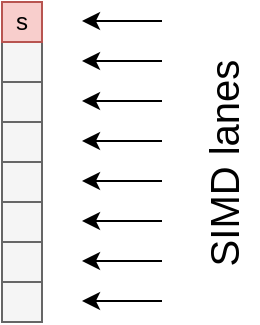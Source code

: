 <mxfile version="12.4.2" type="device" pages="1"><diagram id="3UnkxtOs3boBpicoZmpc" name="Page-1"><mxGraphModel dx="946" dy="680" grid="1" gridSize="10" guides="1" tooltips="1" connect="1" arrows="1" fold="1" page="1" pageScale="1" pageWidth="827" pageHeight="1169" math="0" shadow="0"><root><mxCell id="0"/><mxCell id="1" parent="0"/><mxCell id="WJ5h6knf_7WITAQ0zsnX-26" value="" style="rounded=0;whiteSpace=wrap;html=1;fillColor=#f5f5f5;strokeColor=#666666;fontColor=#333333;direction=south;flipV=1;flipH=1;" vertex="1" parent="1"><mxGeometry x="150" y="120" width="20" height="20" as="geometry"/></mxCell><mxCell id="WJ5h6knf_7WITAQ0zsnX-25" value="s" style="rounded=0;whiteSpace=wrap;html=1;fillColor=#f8cecc;strokeColor=#b85450;direction=south;flipV=1;flipH=1;" vertex="1" parent="1"><mxGeometry x="150" y="100" width="20" height="20" as="geometry"/></mxCell><mxCell id="WJ5h6knf_7WITAQ0zsnX-27" value="" style="rounded=0;whiteSpace=wrap;html=1;fillColor=#f5f5f5;strokeColor=#666666;fontColor=#333333;direction=south;flipV=1;flipH=1;" vertex="1" parent="1"><mxGeometry x="150" y="140" width="20" height="20" as="geometry"/></mxCell><mxCell id="WJ5h6knf_7WITAQ0zsnX-28" value="" style="rounded=0;whiteSpace=wrap;html=1;fillColor=#f5f5f5;strokeColor=#666666;fontColor=#333333;direction=south;flipV=1;flipH=1;" vertex="1" parent="1"><mxGeometry x="150" y="160" width="20" height="20" as="geometry"/></mxCell><mxCell id="WJ5h6knf_7WITAQ0zsnX-29" value="" style="rounded=0;whiteSpace=wrap;html=1;fillColor=#f5f5f5;strokeColor=#666666;fontColor=#333333;direction=south;flipV=1;flipH=1;" vertex="1" parent="1"><mxGeometry x="150" y="180" width="20" height="20" as="geometry"/></mxCell><mxCell id="WJ5h6knf_7WITAQ0zsnX-30" value="" style="rounded=0;whiteSpace=wrap;html=1;fillColor=#f5f5f5;strokeColor=#666666;fontColor=#333333;direction=south;flipV=1;flipH=1;" vertex="1" parent="1"><mxGeometry x="150" y="200" width="20" height="20" as="geometry"/></mxCell><mxCell id="WJ5h6knf_7WITAQ0zsnX-31" value="" style="rounded=0;whiteSpace=wrap;html=1;fillColor=#f5f5f5;strokeColor=#666666;fontColor=#333333;direction=south;flipV=1;flipH=1;" vertex="1" parent="1"><mxGeometry x="150" y="220" width="20" height="20" as="geometry"/></mxCell><mxCell id="WJ5h6knf_7WITAQ0zsnX-32" value="" style="rounded=0;whiteSpace=wrap;html=1;fillColor=#f5f5f5;strokeColor=#666666;fontColor=#333333;direction=south;flipV=1;flipH=1;" vertex="1" parent="1"><mxGeometry x="150" y="240" width="20" height="20" as="geometry"/></mxCell><mxCell id="WJ5h6knf_7WITAQ0zsnX-46" value="SIMD lanes" style="text;html=1;strokeColor=none;fillColor=none;align=center;verticalAlign=middle;whiteSpace=wrap;rounded=0;fontSize=20;direction=west;rotation=270;" vertex="1" parent="1"><mxGeometry x="200" y="163" width="120" height="35" as="geometry"/></mxCell><mxCell id="WJ5h6knf_7WITAQ0zsnX-47" value="" style="endArrow=classic;html=1;fontSize=20;" edge="1" parent="1"><mxGeometry width="50" height="50" relative="1" as="geometry"><mxPoint x="230" y="249.5" as="sourcePoint"/><mxPoint x="190" y="249.5" as="targetPoint"/></mxGeometry></mxCell><mxCell id="WJ5h6knf_7WITAQ0zsnX-48" value="" style="endArrow=classic;html=1;fontSize=20;" edge="1" parent="1"><mxGeometry width="50" height="50" relative="1" as="geometry"><mxPoint x="230" y="229.5" as="sourcePoint"/><mxPoint x="190" y="229.5" as="targetPoint"/></mxGeometry></mxCell><mxCell id="WJ5h6knf_7WITAQ0zsnX-49" value="" style="endArrow=classic;html=1;fontSize=20;" edge="1" parent="1"><mxGeometry width="50" height="50" relative="1" as="geometry"><mxPoint x="230" y="209.5" as="sourcePoint"/><mxPoint x="190" y="209.5" as="targetPoint"/></mxGeometry></mxCell><mxCell id="WJ5h6knf_7WITAQ0zsnX-50" value="" style="endArrow=classic;html=1;fontSize=20;" edge="1" parent="1"><mxGeometry width="50" height="50" relative="1" as="geometry"><mxPoint x="230" y="189.5" as="sourcePoint"/><mxPoint x="190" y="189.5" as="targetPoint"/></mxGeometry></mxCell><mxCell id="WJ5h6knf_7WITAQ0zsnX-51" value="" style="endArrow=classic;html=1;fontSize=20;" edge="1" parent="1"><mxGeometry width="50" height="50" relative="1" as="geometry"><mxPoint x="230" y="169.5" as="sourcePoint"/><mxPoint x="190" y="169.5" as="targetPoint"/></mxGeometry></mxCell><mxCell id="WJ5h6knf_7WITAQ0zsnX-52" value="" style="endArrow=classic;html=1;fontSize=20;" edge="1" parent="1"><mxGeometry width="50" height="50" relative="1" as="geometry"><mxPoint x="230" y="149.5" as="sourcePoint"/><mxPoint x="190" y="149.5" as="targetPoint"/></mxGeometry></mxCell><mxCell id="WJ5h6knf_7WITAQ0zsnX-53" value="" style="endArrow=classic;html=1;fontSize=20;" edge="1" parent="1"><mxGeometry width="50" height="50" relative="1" as="geometry"><mxPoint x="230" y="129.5" as="sourcePoint"/><mxPoint x="190" y="129.5" as="targetPoint"/></mxGeometry></mxCell><mxCell id="WJ5h6knf_7WITAQ0zsnX-54" value="" style="endArrow=classic;html=1;fontSize=20;" edge="1" parent="1"><mxGeometry width="50" height="50" relative="1" as="geometry"><mxPoint x="230" y="109.5" as="sourcePoint"/><mxPoint x="190" y="109.5" as="targetPoint"/></mxGeometry></mxCell></root></mxGraphModel></diagram></mxfile>